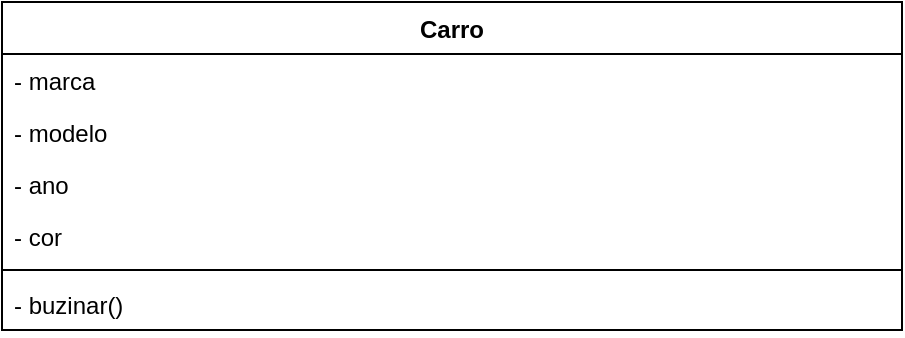 <mxfile version="22.1.7" type="device">
  <diagram name="Página-1" id="KXodIPMufEwU9zYImWOP">
    <mxGraphModel dx="819" dy="451" grid="1" gridSize="10" guides="1" tooltips="1" connect="1" arrows="1" fold="1" page="1" pageScale="1" pageWidth="827" pageHeight="1169" math="0" shadow="0">
      <root>
        <mxCell id="0" />
        <mxCell id="1" parent="0" />
        <mxCell id="GXUKpBmsLOn230gaq8BB-1" value="Carro" style="swimlane;fontStyle=1;align=center;verticalAlign=top;childLayout=stackLayout;horizontal=1;startSize=26;horizontalStack=0;resizeParent=1;resizeParentMax=0;resizeLast=0;collapsible=1;marginBottom=0;whiteSpace=wrap;html=1;" vertex="1" parent="1">
          <mxGeometry x="40" y="80" width="450" height="164" as="geometry" />
        </mxCell>
        <mxCell id="GXUKpBmsLOn230gaq8BB-2" value="- marca" style="text;strokeColor=none;fillColor=none;align=left;verticalAlign=top;spacingLeft=4;spacingRight=4;overflow=hidden;rotatable=0;points=[[0,0.5],[1,0.5]];portConstraint=eastwest;whiteSpace=wrap;html=1;" vertex="1" parent="GXUKpBmsLOn230gaq8BB-1">
          <mxGeometry y="26" width="450" height="26" as="geometry" />
        </mxCell>
        <mxCell id="GXUKpBmsLOn230gaq8BB-5" value="- modelo" style="text;strokeColor=none;fillColor=none;align=left;verticalAlign=top;spacingLeft=4;spacingRight=4;overflow=hidden;rotatable=0;points=[[0,0.5],[1,0.5]];portConstraint=eastwest;whiteSpace=wrap;html=1;" vertex="1" parent="GXUKpBmsLOn230gaq8BB-1">
          <mxGeometry y="52" width="450" height="26" as="geometry" />
        </mxCell>
        <mxCell id="GXUKpBmsLOn230gaq8BB-7" value="- ano" style="text;strokeColor=none;fillColor=none;align=left;verticalAlign=top;spacingLeft=4;spacingRight=4;overflow=hidden;rotatable=0;points=[[0,0.5],[1,0.5]];portConstraint=eastwest;whiteSpace=wrap;html=1;" vertex="1" parent="GXUKpBmsLOn230gaq8BB-1">
          <mxGeometry y="78" width="450" height="26" as="geometry" />
        </mxCell>
        <mxCell id="GXUKpBmsLOn230gaq8BB-6" value="- cor" style="text;strokeColor=none;fillColor=none;align=left;verticalAlign=top;spacingLeft=4;spacingRight=4;overflow=hidden;rotatable=0;points=[[0,0.5],[1,0.5]];portConstraint=eastwest;whiteSpace=wrap;html=1;" vertex="1" parent="GXUKpBmsLOn230gaq8BB-1">
          <mxGeometry y="104" width="450" height="26" as="geometry" />
        </mxCell>
        <mxCell id="GXUKpBmsLOn230gaq8BB-3" value="" style="line;strokeWidth=1;fillColor=none;align=left;verticalAlign=middle;spacingTop=-1;spacingLeft=3;spacingRight=3;rotatable=0;labelPosition=right;points=[];portConstraint=eastwest;strokeColor=inherit;" vertex="1" parent="GXUKpBmsLOn230gaq8BB-1">
          <mxGeometry y="130" width="450" height="8" as="geometry" />
        </mxCell>
        <mxCell id="GXUKpBmsLOn230gaq8BB-4" value="- buzinar()" style="text;strokeColor=none;fillColor=none;align=left;verticalAlign=top;spacingLeft=4;spacingRight=4;overflow=hidden;rotatable=0;points=[[0,0.5],[1,0.5]];portConstraint=eastwest;whiteSpace=wrap;html=1;" vertex="1" parent="GXUKpBmsLOn230gaq8BB-1">
          <mxGeometry y="138" width="450" height="26" as="geometry" />
        </mxCell>
      </root>
    </mxGraphModel>
  </diagram>
</mxfile>
